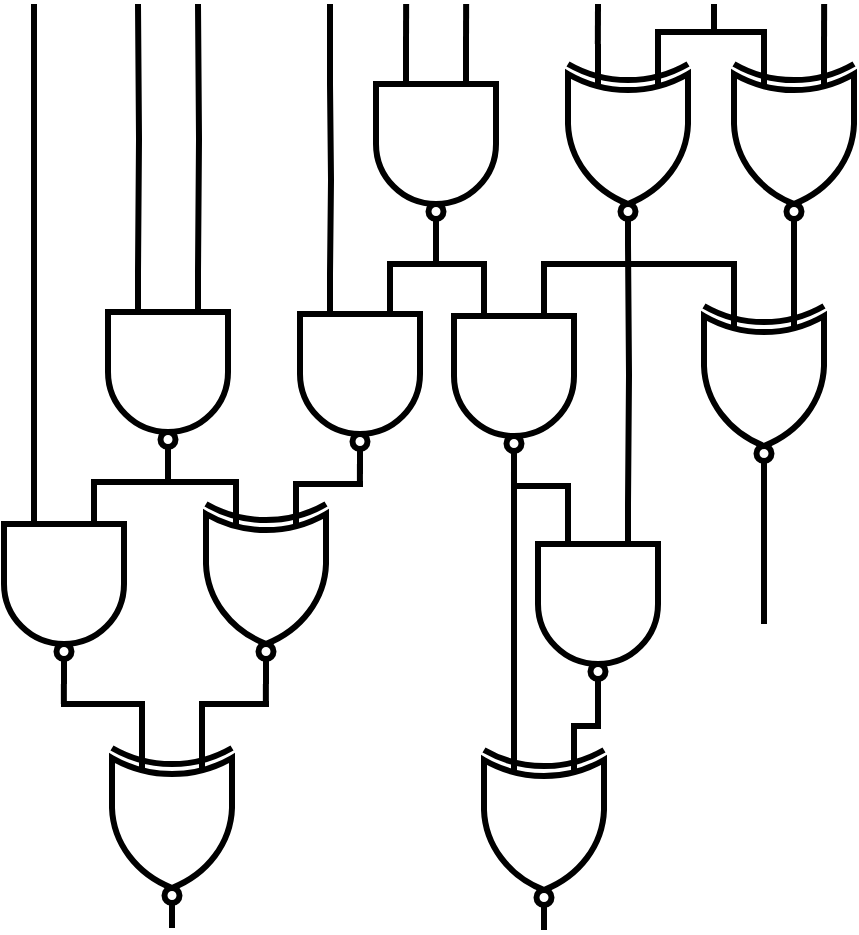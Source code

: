 <mxfile version="23.0.2" type="github">
  <diagram name="第 1 页" id="32cf2SjD67FVLoWvo91B">
    <mxGraphModel dx="1098" dy="619" grid="1" gridSize="10" guides="1" tooltips="1" connect="1" arrows="1" fold="1" page="1" pageScale="1" pageWidth="827" pageHeight="1169" math="0" shadow="0">
      <root>
        <mxCell id="0" />
        <mxCell id="1" parent="0" />
        <mxCell id="BgFvJU5Psar2_dKR7bJg-12" value="" style="verticalLabelPosition=bottom;shadow=0;dashed=0;align=center;html=1;verticalAlign=top;shape=mxgraph.electrical.logic_gates.logic_gate;operation=xor;negating=1;negSize=0.15;strokeWidth=3;direction=south;" vertex="1" parent="1">
          <mxGeometry x="436" y="440" width="60" height="100" as="geometry" />
        </mxCell>
        <mxCell id="BgFvJU5Psar2_dKR7bJg-13" value="" style="verticalLabelPosition=bottom;shadow=0;dashed=0;align=center;html=1;verticalAlign=top;shape=mxgraph.electrical.logic_gates.logic_gate;operation=and;negating=1;negSize=0.15;strokeWidth=3;direction=south;" vertex="1" parent="1">
          <mxGeometry x="335" y="440" width="60" height="100" as="geometry" />
        </mxCell>
        <mxCell id="BgFvJU5Psar2_dKR7bJg-14" value="" style="verticalLabelPosition=bottom;shadow=0;dashed=0;align=center;html=1;verticalAlign=top;shape=mxgraph.electrical.logic_gates.logic_gate;operation=and;negating=1;negSize=0.15;strokeWidth=3;direction=south;" vertex="1" parent="1">
          <mxGeometry x="387" y="334" width="60" height="100" as="geometry" />
        </mxCell>
        <mxCell id="BgFvJU5Psar2_dKR7bJg-16" value="" style="endArrow=none;html=1;rounded=0;entryX=1;entryY=0.5;entryDx=0;entryDy=0;entryPerimeter=0;strokeWidth=3;" edge="1" parent="1" target="BgFvJU5Psar2_dKR7bJg-14">
          <mxGeometry width="50" height="50" relative="1" as="geometry">
            <mxPoint x="417" y="440" as="sourcePoint" />
            <mxPoint x="417" y="529" as="targetPoint" />
          </mxGeometry>
        </mxCell>
        <mxCell id="BgFvJU5Psar2_dKR7bJg-18" value="" style="verticalLabelPosition=bottom;shadow=0;dashed=0;align=center;html=1;verticalAlign=top;shape=mxgraph.electrical.logic_gates.logic_gate;operation=xor;negating=1;negSize=0.15;strokeWidth=3;direction=south;" vertex="1" parent="1">
          <mxGeometry x="389" y="562" width="60" height="100" as="geometry" />
        </mxCell>
        <mxCell id="BgFvJU5Psar2_dKR7bJg-21" value="" style="endArrow=none;html=1;rounded=0;strokeWidth=3;entryX=0;entryY=0.75;entryDx=0;entryDy=0;entryPerimeter=0;edgeStyle=orthogonalEdgeStyle;" edge="1" parent="1" target="BgFvJU5Psar2_dKR7bJg-13">
          <mxGeometry width="50" height="50" relative="1" as="geometry">
            <mxPoint x="350" y="200" as="sourcePoint" />
            <mxPoint x="326" y="438" as="targetPoint" />
            <Array as="points">
              <mxPoint x="350" y="208" />
            </Array>
          </mxGeometry>
        </mxCell>
        <mxCell id="BgFvJU5Psar2_dKR7bJg-22" value="" style="endArrow=none;html=1;rounded=0;strokeWidth=3;entryX=0;entryY=0.75;entryDx=0;entryDy=0;entryPerimeter=0;edgeStyle=orthogonalEdgeStyle;" edge="1" parent="1" target="BgFvJU5Psar2_dKR7bJg-14">
          <mxGeometry width="50" height="50" relative="1" as="geometry">
            <mxPoint x="402" y="200" as="sourcePoint" />
            <mxPoint x="407" y="319" as="targetPoint" />
          </mxGeometry>
        </mxCell>
        <mxCell id="BgFvJU5Psar2_dKR7bJg-23" value="" style="endArrow=none;html=1;rounded=0;strokeWidth=3;entryX=0;entryY=0.25;entryDx=0;entryDy=0;entryPerimeter=0;edgeStyle=orthogonalEdgeStyle;" edge="1" parent="1" target="BgFvJU5Psar2_dKR7bJg-14">
          <mxGeometry width="50" height="50" relative="1" as="geometry">
            <mxPoint x="432" y="200" as="sourcePoint" />
            <mxPoint x="412" y="349" as="targetPoint" />
          </mxGeometry>
        </mxCell>
        <mxCell id="BgFvJU5Psar2_dKR7bJg-24" value="" style="verticalLabelPosition=bottom;shadow=0;dashed=0;align=center;html=1;verticalAlign=top;shape=mxgraph.electrical.logic_gates.logic_gate;operation=and;negating=1;negSize=0.15;strokeWidth=3;direction=south;" vertex="1" parent="1">
          <mxGeometry x="483" y="335" width="60" height="100" as="geometry" />
        </mxCell>
        <mxCell id="BgFvJU5Psar2_dKR7bJg-25" value="" style="endArrow=none;html=1;rounded=0;strokeWidth=3;" edge="1" parent="1">
          <mxGeometry width="50" height="50" relative="1" as="geometry">
            <mxPoint x="514.5" y="440" as="sourcePoint" />
            <mxPoint x="479.5" y="440" as="targetPoint" />
          </mxGeometry>
        </mxCell>
        <mxCell id="BgFvJU5Psar2_dKR7bJg-27" value="" style="endArrow=none;html=1;rounded=0;strokeWidth=3;entryX=0;entryY=0.75;entryDx=0;entryDy=0;entryPerimeter=0;edgeStyle=orthogonalEdgeStyle;" edge="1" parent="1" target="BgFvJU5Psar2_dKR7bJg-24">
          <mxGeometry width="50" height="50" relative="1" as="geometry">
            <mxPoint x="498" y="240" as="sourcePoint" />
            <mxPoint x="493" y="330" as="targetPoint" />
          </mxGeometry>
        </mxCell>
        <mxCell id="BgFvJU5Psar2_dKR7bJg-28" value="" style="verticalLabelPosition=bottom;shadow=0;dashed=0;align=center;html=1;verticalAlign=top;shape=mxgraph.electrical.logic_gates.logic_gate;operation=and;negating=1;negSize=0.15;strokeWidth=3;direction=south;" vertex="1" parent="1">
          <mxGeometry x="521" y="220" width="60" height="100" as="geometry" />
        </mxCell>
        <mxCell id="BgFvJU5Psar2_dKR7bJg-29" value="" style="endArrow=none;html=1;rounded=0;strokeWidth=3;entryX=0;entryY=0.25;entryDx=0;entryDy=0;entryPerimeter=0;edgeStyle=orthogonalEdgeStyle;exitX=1;exitY=0.5;exitDx=0;exitDy=0;exitPerimeter=0;" edge="1" parent="1" source="BgFvJU5Psar2_dKR7bJg-28" target="BgFvJU5Psar2_dKR7bJg-24">
          <mxGeometry width="50" height="50" relative="1" as="geometry">
            <mxPoint x="470" y="250" as="sourcePoint" />
            <mxPoint x="470" y="340" as="targetPoint" />
          </mxGeometry>
        </mxCell>
        <mxCell id="BgFvJU5Psar2_dKR7bJg-30" value="" style="verticalLabelPosition=bottom;shadow=0;dashed=0;align=center;html=1;verticalAlign=top;shape=mxgraph.electrical.logic_gates.logic_gate;operation=and;negating=1;negSize=0.15;strokeWidth=3;direction=south;" vertex="1" parent="1">
          <mxGeometry x="560" y="336" width="60" height="100" as="geometry" />
        </mxCell>
        <mxCell id="BgFvJU5Psar2_dKR7bJg-31" value="" style="endArrow=none;html=1;rounded=0;strokeWidth=3;edgeStyle=orthogonalEdgeStyle;exitX=0;exitY=0.75;exitDx=0;exitDy=0;exitPerimeter=0;" edge="1" parent="1">
          <mxGeometry width="50" height="50" relative="1" as="geometry">
            <mxPoint x="575" y="339" as="sourcePoint" />
            <mxPoint x="546" y="330" as="targetPoint" />
            <Array as="points">
              <mxPoint x="575" y="330" />
              <mxPoint x="550" y="330" />
            </Array>
          </mxGeometry>
        </mxCell>
        <mxCell id="BgFvJU5Psar2_dKR7bJg-32" value="" style="verticalLabelPosition=bottom;shadow=0;dashed=0;align=center;html=1;verticalAlign=top;shape=mxgraph.electrical.logic_gates.logic_gate;operation=xor;negating=1;negSize=0.15;strokeWidth=3;direction=south;" vertex="1" parent="1">
          <mxGeometry x="575" y="563" width="60" height="100" as="geometry" />
        </mxCell>
        <mxCell id="BgFvJU5Psar2_dKR7bJg-33" value="" style="endArrow=none;html=1;rounded=0;strokeWidth=3;entryX=0;entryY=0.75;entryDx=0;entryDy=0;entryPerimeter=0;edgeStyle=orthogonalEdgeStyle;exitX=1;exitY=0.5;exitDx=0;exitDy=0;exitPerimeter=0;" edge="1" parent="1" source="BgFvJU5Psar2_dKR7bJg-30" target="BgFvJU5Psar2_dKR7bJg-32">
          <mxGeometry width="50" height="50" relative="1" as="geometry">
            <mxPoint x="570" y="420" as="sourcePoint" />
            <mxPoint x="570" y="660" as="targetPoint" />
          </mxGeometry>
        </mxCell>
        <mxCell id="BgFvJU5Psar2_dKR7bJg-34" value="" style="endArrow=none;html=1;rounded=0;strokeWidth=3;" edge="1" parent="1">
          <mxGeometry width="50" height="50" relative="1" as="geometry">
            <mxPoint x="378.5" y="439" as="sourcePoint" />
            <mxPoint x="452.5" y="439" as="targetPoint" />
          </mxGeometry>
        </mxCell>
        <mxCell id="BgFvJU5Psar2_dKR7bJg-35" value="" style="verticalLabelPosition=bottom;shadow=0;dashed=0;align=center;html=1;verticalAlign=top;shape=mxgraph.electrical.logic_gates.logic_gate;operation=and;negating=1;negSize=0.15;strokeWidth=3;direction=south;" vertex="1" parent="1">
          <mxGeometry x="602" y="450" width="60" height="100" as="geometry" />
        </mxCell>
        <mxCell id="BgFvJU5Psar2_dKR7bJg-36" value="" style="endArrow=none;html=1;rounded=0;strokeWidth=3;edgeStyle=orthogonalEdgeStyle;exitX=0;exitY=0.75;exitDx=0;exitDy=0;exitPerimeter=0;" edge="1" parent="1" source="BgFvJU5Psar2_dKR7bJg-35">
          <mxGeometry width="50" height="50" relative="1" as="geometry">
            <mxPoint x="634.99" y="450" as="sourcePoint" />
            <mxPoint x="589.99" y="434" as="targetPoint" />
            <Array as="points">
              <mxPoint x="617" y="441" />
              <mxPoint x="590" y="441" />
            </Array>
          </mxGeometry>
        </mxCell>
        <mxCell id="BgFvJU5Psar2_dKR7bJg-38" value="" style="verticalLabelPosition=bottom;shadow=0;dashed=0;align=center;html=1;verticalAlign=top;shape=mxgraph.electrical.logic_gates.logic_gate;operation=xor;negating=1;negSize=0.15;strokeWidth=3;direction=south;" vertex="1" parent="1">
          <mxGeometry x="617" y="220" width="60" height="100" as="geometry" />
        </mxCell>
        <mxCell id="BgFvJU5Psar2_dKR7bJg-39" value="" style="verticalLabelPosition=bottom;shadow=0;dashed=0;align=center;html=1;verticalAlign=top;shape=mxgraph.electrical.logic_gates.logic_gate;operation=xor;negating=1;negSize=0.15;strokeWidth=3;direction=south;" vertex="1" parent="1">
          <mxGeometry x="700" y="220" width="60" height="100" as="geometry" />
        </mxCell>
        <mxCell id="BgFvJU5Psar2_dKR7bJg-40" value="" style="endArrow=none;html=1;rounded=0;strokeWidth=3;entryX=0;entryY=0.25;entryDx=0;entryDy=0;entryPerimeter=0;edgeStyle=orthogonalEdgeStyle;" edge="1" parent="1" target="BgFvJU5Psar2_dKR7bJg-35">
          <mxGeometry width="50" height="50" relative="1" as="geometry">
            <mxPoint x="647" y="320" as="sourcePoint" />
            <mxPoint x="646.71" y="450" as="targetPoint" />
          </mxGeometry>
        </mxCell>
        <mxCell id="BgFvJU5Psar2_dKR7bJg-41" value="" style="verticalLabelPosition=bottom;shadow=0;dashed=0;align=center;html=1;verticalAlign=top;shape=mxgraph.electrical.logic_gates.logic_gate;operation=xor;negating=1;negSize=0.15;strokeWidth=3;direction=south;" vertex="1" parent="1">
          <mxGeometry x="685" y="341" width="60" height="100" as="geometry" />
        </mxCell>
        <mxCell id="BgFvJU5Psar2_dKR7bJg-42" value="" style="endArrow=none;html=1;rounded=0;strokeWidth=3;exitX=1;exitY=0.5;exitDx=0;exitDy=0;exitPerimeter=0;entryX=0.09;entryY=0.25;entryDx=0;entryDy=0;entryPerimeter=0;" edge="1" parent="1" source="BgFvJU5Psar2_dKR7bJg-39" target="BgFvJU5Psar2_dKR7bJg-41">
          <mxGeometry width="50" height="50" relative="1" as="geometry">
            <mxPoint x="625" y="330" as="sourcePoint" />
            <mxPoint x="730" y="340" as="targetPoint" />
          </mxGeometry>
        </mxCell>
        <mxCell id="BgFvJU5Psar2_dKR7bJg-43" value="" style="endArrow=none;html=1;rounded=0;strokeWidth=3;edgeStyle=orthogonalEdgeStyle;exitX=0;exitY=0.75;exitDx=0;exitDy=0;exitPerimeter=0;entryX=0;entryY=0.25;entryDx=0;entryDy=0;entryPerimeter=0;" edge="1" parent="1" source="BgFvJU5Psar2_dKR7bJg-41" target="BgFvJU5Psar2_dKR7bJg-30">
          <mxGeometry width="50" height="50" relative="1" as="geometry">
            <mxPoint x="694.99" y="326" as="sourcePoint" />
            <mxPoint x="649.99" y="310" as="targetPoint" />
            <Array as="points">
              <mxPoint x="700" y="330" />
              <mxPoint x="605" y="330" />
            </Array>
          </mxGeometry>
        </mxCell>
        <mxCell id="BgFvJU5Psar2_dKR7bJg-44" value="" style="endArrow=none;html=1;rounded=0;strokeWidth=3;exitX=0.986;exitY=0.5;exitDx=0;exitDy=0;exitPerimeter=0;" edge="1" parent="1" source="BgFvJU5Psar2_dKR7bJg-41">
          <mxGeometry width="50" height="50" relative="1" as="geometry">
            <mxPoint x="714.71" y="441" as="sourcePoint" />
            <mxPoint x="715" y="510" as="targetPoint" />
          </mxGeometry>
        </mxCell>
        <mxCell id="BgFvJU5Psar2_dKR7bJg-45" value="" style="endArrow=none;html=1;rounded=0;strokeWidth=3;edgeStyle=orthogonalEdgeStyle;exitX=0;exitY=0.75;exitDx=0;exitDy=0;exitPerimeter=0;entryX=0;entryY=0.25;entryDx=0;entryDy=0;entryPerimeter=0;" edge="1" parent="1" source="BgFvJU5Psar2_dKR7bJg-39">
          <mxGeometry width="50" height="50" relative="1" as="geometry">
            <mxPoint x="807" y="225" as="sourcePoint" />
            <mxPoint x="662" y="220" as="targetPoint" />
            <Array as="points">
              <mxPoint x="715" y="214" />
              <mxPoint x="662" y="214" />
            </Array>
          </mxGeometry>
        </mxCell>
        <mxCell id="BgFvJU5Psar2_dKR7bJg-46" value="" style="endArrow=none;html=1;rounded=0;strokeWidth=3;entryX=0.09;entryY=0.25;entryDx=0;entryDy=0;entryPerimeter=0;" edge="1" parent="1">
          <mxGeometry width="50" height="50" relative="1" as="geometry">
            <mxPoint x="690" y="200" as="sourcePoint" />
            <mxPoint x="690" y="215" as="targetPoint" />
          </mxGeometry>
        </mxCell>
        <mxCell id="BgFvJU5Psar2_dKR7bJg-47" value="" style="endArrow=none;html=1;rounded=0;strokeWidth=3;entryX=0.09;entryY=0.25;entryDx=0;entryDy=0;entryPerimeter=0;" edge="1" parent="1">
          <mxGeometry width="50" height="50" relative="1" as="geometry">
            <mxPoint x="632" y="200" as="sourcePoint" />
            <mxPoint x="631.92" y="220" as="targetPoint" />
          </mxGeometry>
        </mxCell>
        <mxCell id="BgFvJU5Psar2_dKR7bJg-48" value="" style="endArrow=none;html=1;rounded=0;strokeWidth=3;entryX=0.09;entryY=0.25;entryDx=0;entryDy=0;entryPerimeter=0;" edge="1" parent="1">
          <mxGeometry width="50" height="50" relative="1" as="geometry">
            <mxPoint x="745.08" y="200" as="sourcePoint" />
            <mxPoint x="745" y="220" as="targetPoint" />
          </mxGeometry>
        </mxCell>
        <mxCell id="BgFvJU5Psar2_dKR7bJg-49" value="" style="endArrow=none;html=1;rounded=0;strokeWidth=3;entryX=0.09;entryY=0.25;entryDx=0;entryDy=0;entryPerimeter=0;" edge="1" parent="1">
          <mxGeometry width="50" height="50" relative="1" as="geometry">
            <mxPoint x="536.08" y="200" as="sourcePoint" />
            <mxPoint x="536" y="220" as="targetPoint" />
          </mxGeometry>
        </mxCell>
        <mxCell id="BgFvJU5Psar2_dKR7bJg-51" value="" style="endArrow=none;html=1;rounded=0;strokeWidth=3;entryX=0.09;entryY=0.25;entryDx=0;entryDy=0;entryPerimeter=0;" edge="1" parent="1">
          <mxGeometry width="50" height="50" relative="1" as="geometry">
            <mxPoint x="566.08" y="200" as="sourcePoint" />
            <mxPoint x="566" y="220" as="targetPoint" />
          </mxGeometry>
        </mxCell>
        <mxCell id="BgFvJU5Psar2_dKR7bJg-52" value="" style="endArrow=none;html=1;rounded=0;strokeWidth=3;entryX=0.09;entryY=0.25;entryDx=0;entryDy=0;entryPerimeter=0;" edge="1" parent="1">
          <mxGeometry width="50" height="50" relative="1" as="geometry">
            <mxPoint x="498" y="200" as="sourcePoint" />
            <mxPoint x="498" y="240" as="targetPoint" />
          </mxGeometry>
        </mxCell>
        <mxCell id="BgFvJU5Psar2_dKR7bJg-53" value="" style="endArrow=none;html=1;rounded=0;strokeWidth=3;" edge="1" parent="1">
          <mxGeometry width="50" height="50" relative="1" as="geometry">
            <mxPoint x="512.95" y="440" as="sourcePoint" />
            <mxPoint x="512.95" y="430" as="targetPoint" />
            <Array as="points">
              <mxPoint x="512.95" y="440" />
            </Array>
          </mxGeometry>
        </mxCell>
        <mxCell id="BgFvJU5Psar2_dKR7bJg-56" value="" style="endArrow=none;html=1;rounded=0;strokeWidth=3;edgeStyle=orthogonalEdgeStyle;exitX=1;exitY=0.5;exitDx=0;exitDy=0;exitPerimeter=0;entryX=0;entryY=0.25;entryDx=0;entryDy=0;entryPerimeter=0;" edge="1" parent="1" source="BgFvJU5Psar2_dKR7bJg-35" target="BgFvJU5Psar2_dKR7bJg-32">
          <mxGeometry width="50" height="50" relative="1" as="geometry">
            <mxPoint x="647.01" y="570" as="sourcePoint" />
            <mxPoint x="620" y="554" as="targetPoint" />
            <Array as="points">
              <mxPoint x="632" y="561" />
              <mxPoint x="620" y="561" />
            </Array>
          </mxGeometry>
        </mxCell>
        <mxCell id="BgFvJU5Psar2_dKR7bJg-57" value="" style="endArrow=none;html=1;rounded=0;strokeWidth=3;" edge="1" parent="1">
          <mxGeometry width="50" height="50" relative="1" as="geometry">
            <mxPoint x="363.5" y="550" as="sourcePoint" />
            <mxPoint x="405" y="550" as="targetPoint" />
          </mxGeometry>
        </mxCell>
        <mxCell id="BgFvJU5Psar2_dKR7bJg-58" value="" style="endArrow=none;html=1;rounded=0;strokeWidth=3;" edge="1" parent="1">
          <mxGeometry width="50" height="50" relative="1" as="geometry">
            <mxPoint x="432.5" y="550" as="sourcePoint" />
            <mxPoint x="467.5" y="550" as="targetPoint" />
          </mxGeometry>
        </mxCell>
        <mxCell id="BgFvJU5Psar2_dKR7bJg-60" value="" style="endArrow=none;html=1;rounded=0;strokeWidth=3;" edge="1" parent="1">
          <mxGeometry width="50" height="50" relative="1" as="geometry">
            <mxPoint x="364.93" y="540" as="sourcePoint" />
            <mxPoint x="364.93" y="550" as="targetPoint" />
          </mxGeometry>
        </mxCell>
        <mxCell id="BgFvJU5Psar2_dKR7bJg-61" value="" style="endArrow=none;html=1;rounded=0;strokeWidth=3;" edge="1" parent="1">
          <mxGeometry width="50" height="50" relative="1" as="geometry">
            <mxPoint x="465.93" y="540" as="sourcePoint" />
            <mxPoint x="465.93" y="550" as="targetPoint" />
          </mxGeometry>
        </mxCell>
        <mxCell id="BgFvJU5Psar2_dKR7bJg-62" value="" style="endArrow=none;html=1;rounded=0;strokeWidth=3;entryX=0;entryY=0.75;entryDx=0;entryDy=0;entryPerimeter=0;" edge="1" parent="1" target="BgFvJU5Psar2_dKR7bJg-18">
          <mxGeometry width="50" height="50" relative="1" as="geometry">
            <mxPoint x="404" y="548.5" as="sourcePoint" />
            <mxPoint x="404" y="558" as="targetPoint" />
          </mxGeometry>
        </mxCell>
        <mxCell id="BgFvJU5Psar2_dKR7bJg-63" value="" style="endArrow=none;html=1;rounded=0;strokeWidth=3;entryX=0;entryY=0.75;entryDx=0;entryDy=0;entryPerimeter=0;" edge="1" parent="1">
          <mxGeometry width="50" height="50" relative="1" as="geometry">
            <mxPoint x="434" y="550" as="sourcePoint" />
            <mxPoint x="434" y="563.5" as="targetPoint" />
          </mxGeometry>
        </mxCell>
      </root>
    </mxGraphModel>
  </diagram>
</mxfile>
